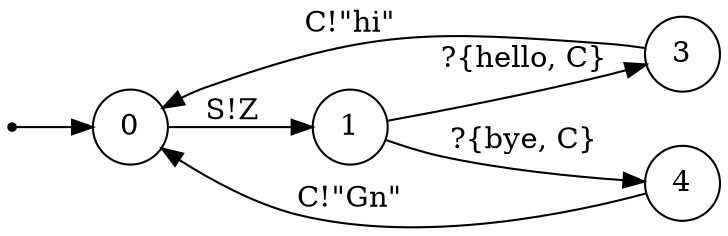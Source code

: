 digraph Communicating_Actor_Automata {

            rankdir=LR;
   size="100, 50"
  node [shape = doublecircle]; 

            node [shape = point]; START;
   node [shape = circle];
   START->0;

            
0 -> 1 [ label = "S!Z"];
1 -> 3 [ label = "?{hello, C}"];
3 -> 0 [ label = "C!\"hi\""];
1 -> 4 [ label = "?{bye, C}"];
4 -> 0 [ label = "C!\"Gn\""];
}